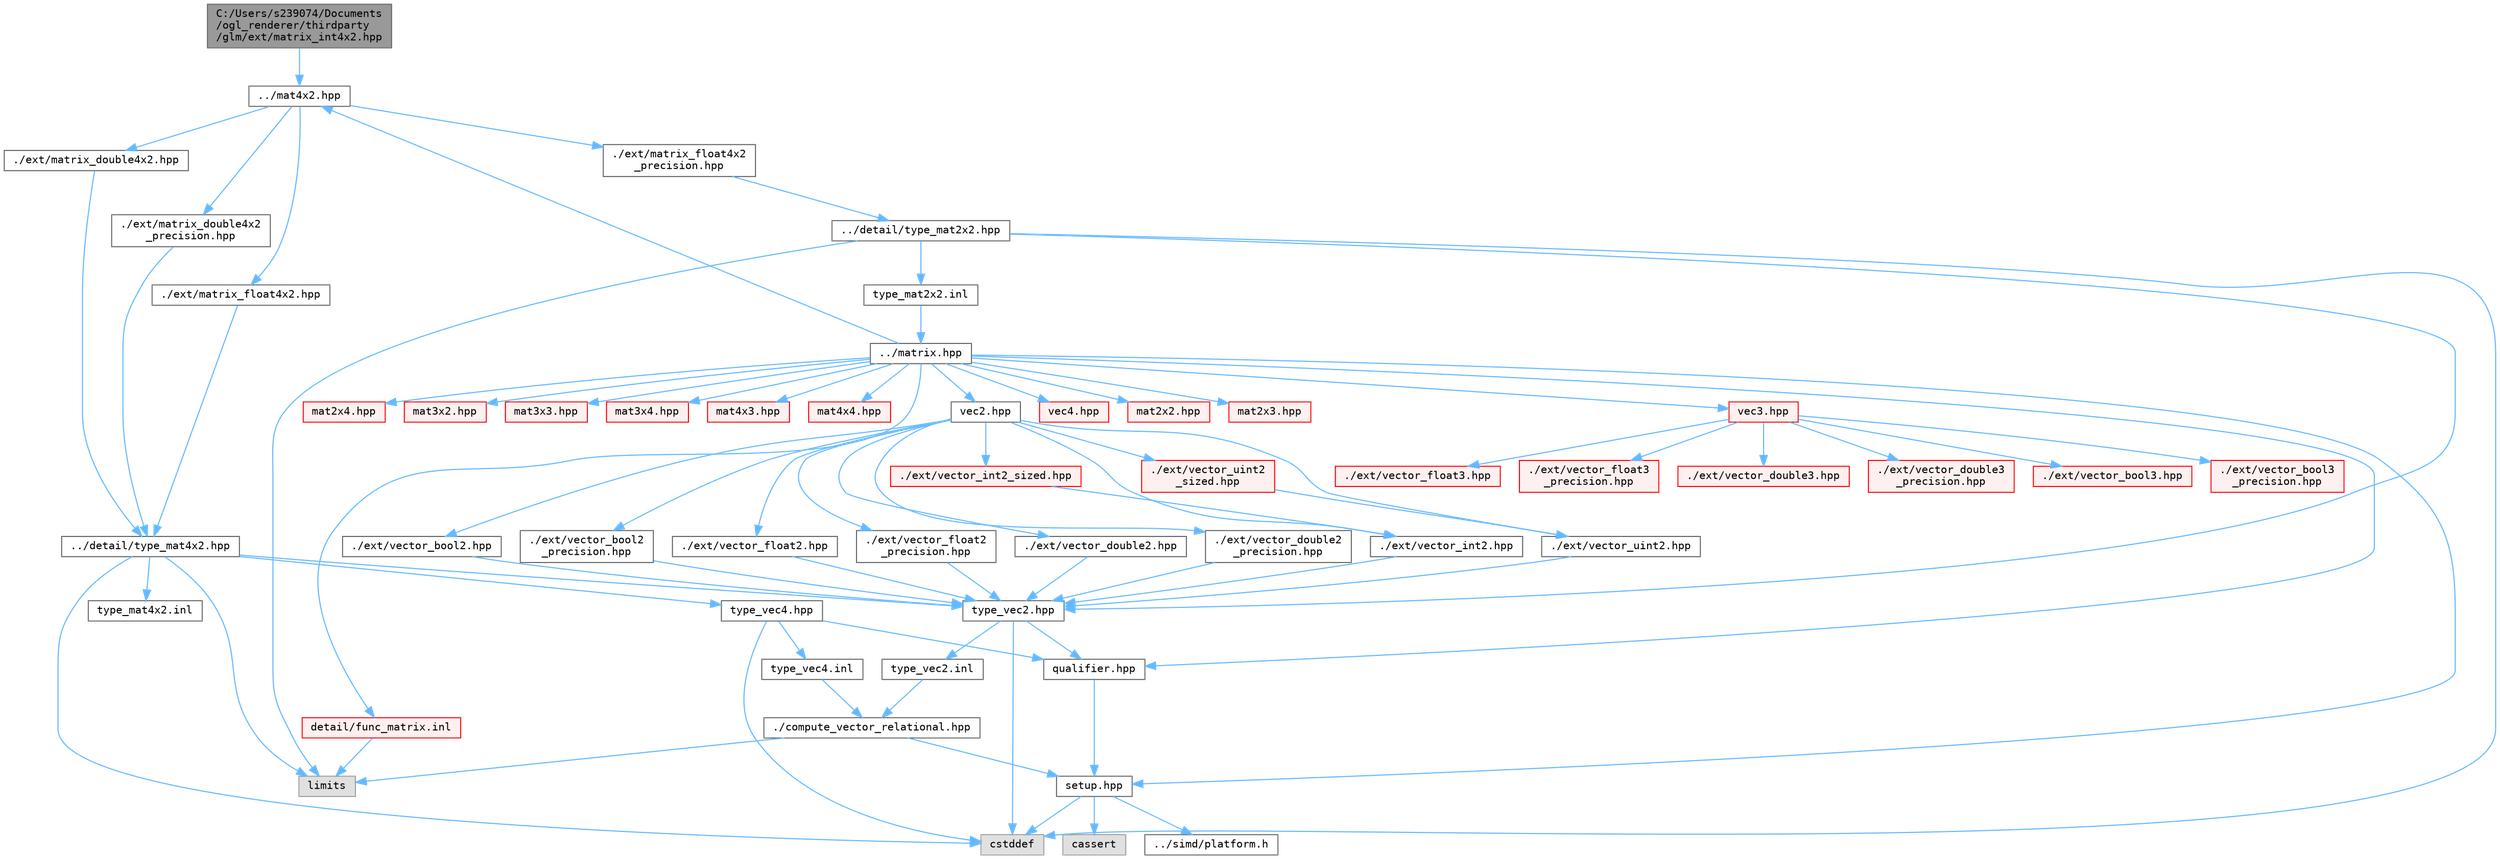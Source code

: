 digraph "C:/Users/s239074/Documents/ogl_renderer/thirdparty/glm/ext/matrix_int4x2.hpp"
{
 // LATEX_PDF_SIZE
  bgcolor="transparent";
  edge [fontname=Terminal,fontsize=10,labelfontname=Helvetica,labelfontsize=10];
  node [fontname=Terminal,fontsize=10,shape=box,height=0.2,width=0.4];
  Node1 [label="C:/Users/s239074/Documents\l/ogl_renderer/thirdparty\l/glm/ext/matrix_int4x2.hpp",height=0.2,width=0.4,color="gray40", fillcolor="grey60", style="filled", fontcolor="black",tooltip=" "];
  Node1 -> Node2 [color="steelblue1",style="solid"];
  Node2 [label="../mat4x2.hpp",height=0.2,width=0.4,color="grey40", fillcolor="white", style="filled",URL="$mat4x2_8hpp.html",tooltip=" "];
  Node2 -> Node3 [color="steelblue1",style="solid"];
  Node3 [label="./ext/matrix_double4x2.hpp",height=0.2,width=0.4,color="grey40", fillcolor="white", style="filled",URL="$matrix__double4x2_8hpp.html",tooltip=" "];
  Node3 -> Node4 [color="steelblue1",style="solid"];
  Node4 [label="../detail/type_mat4x2.hpp",height=0.2,width=0.4,color="grey40", fillcolor="white", style="filled",URL="$type__mat4x2_8hpp.html",tooltip=" "];
  Node4 -> Node5 [color="steelblue1",style="solid"];
  Node5 [label="type_vec2.hpp",height=0.2,width=0.4,color="grey40", fillcolor="white", style="filled",URL="$type__vec2_8hpp.html",tooltip=" "];
  Node5 -> Node6 [color="steelblue1",style="solid"];
  Node6 [label="qualifier.hpp",height=0.2,width=0.4,color="grey40", fillcolor="white", style="filled",URL="$qualifier_8hpp.html",tooltip=" "];
  Node6 -> Node7 [color="steelblue1",style="solid"];
  Node7 [label="setup.hpp",height=0.2,width=0.4,color="grey40", fillcolor="white", style="filled",URL="$setup_8hpp.html",tooltip=" "];
  Node7 -> Node8 [color="steelblue1",style="solid"];
  Node8 [label="cassert",height=0.2,width=0.4,color="grey60", fillcolor="#E0E0E0", style="filled",tooltip=" "];
  Node7 -> Node9 [color="steelblue1",style="solid"];
  Node9 [label="cstddef",height=0.2,width=0.4,color="grey60", fillcolor="#E0E0E0", style="filled",tooltip=" "];
  Node7 -> Node10 [color="steelblue1",style="solid"];
  Node10 [label="../simd/platform.h",height=0.2,width=0.4,color="grey40", fillcolor="white", style="filled",URL="$platform_8h.html",tooltip=" "];
  Node5 -> Node9 [color="steelblue1",style="solid"];
  Node5 -> Node11 [color="steelblue1",style="solid"];
  Node11 [label="type_vec2.inl",height=0.2,width=0.4,color="grey40", fillcolor="white", style="filled",URL="$type__vec2_8inl.html",tooltip=" "];
  Node11 -> Node12 [color="steelblue1",style="solid"];
  Node12 [label="./compute_vector_relational.hpp",height=0.2,width=0.4,color="grey40", fillcolor="white", style="filled",URL="$compute__vector__relational_8hpp.html",tooltip=" "];
  Node12 -> Node7 [color="steelblue1",style="solid"];
  Node12 -> Node13 [color="steelblue1",style="solid"];
  Node13 [label="limits",height=0.2,width=0.4,color="grey60", fillcolor="#E0E0E0", style="filled",tooltip=" "];
  Node4 -> Node14 [color="steelblue1",style="solid"];
  Node14 [label="type_vec4.hpp",height=0.2,width=0.4,color="grey40", fillcolor="white", style="filled",URL="$type__vec4_8hpp.html",tooltip=" "];
  Node14 -> Node6 [color="steelblue1",style="solid"];
  Node14 -> Node9 [color="steelblue1",style="solid"];
  Node14 -> Node15 [color="steelblue1",style="solid"];
  Node15 [label="type_vec4.inl",height=0.2,width=0.4,color="grey40", fillcolor="white", style="filled",URL="$type__vec4_8inl.html",tooltip=" "];
  Node15 -> Node12 [color="steelblue1",style="solid"];
  Node4 -> Node13 [color="steelblue1",style="solid"];
  Node4 -> Node9 [color="steelblue1",style="solid"];
  Node4 -> Node16 [color="steelblue1",style="solid"];
  Node16 [label="type_mat4x2.inl",height=0.2,width=0.4,color="grey40", fillcolor="white", style="filled",URL="$type__mat4x2_8inl.html",tooltip=" "];
  Node2 -> Node17 [color="steelblue1",style="solid"];
  Node17 [label="./ext/matrix_double4x2\l_precision.hpp",height=0.2,width=0.4,color="grey40", fillcolor="white", style="filled",URL="$matrix__double4x2__precision_8hpp.html",tooltip=" "];
  Node17 -> Node4 [color="steelblue1",style="solid"];
  Node2 -> Node18 [color="steelblue1",style="solid"];
  Node18 [label="./ext/matrix_float4x2.hpp",height=0.2,width=0.4,color="grey40", fillcolor="white", style="filled",URL="$matrix__float4x2_8hpp.html",tooltip=" "];
  Node18 -> Node4 [color="steelblue1",style="solid"];
  Node2 -> Node19 [color="steelblue1",style="solid"];
  Node19 [label="./ext/matrix_float4x2\l_precision.hpp",height=0.2,width=0.4,color="grey40", fillcolor="white", style="filled",URL="$matrix__float4x2__precision_8hpp.html",tooltip=" "];
  Node19 -> Node20 [color="steelblue1",style="solid"];
  Node20 [label="../detail/type_mat2x2.hpp",height=0.2,width=0.4,color="grey40", fillcolor="white", style="filled",URL="$type__mat2x2_8hpp.html",tooltip=" "];
  Node20 -> Node5 [color="steelblue1",style="solid"];
  Node20 -> Node13 [color="steelblue1",style="solid"];
  Node20 -> Node9 [color="steelblue1",style="solid"];
  Node20 -> Node21 [color="steelblue1",style="solid"];
  Node21 [label="type_mat2x2.inl",height=0.2,width=0.4,color="grey40", fillcolor="white", style="filled",URL="$type__mat2x2_8inl.html",tooltip=" "];
  Node21 -> Node22 [color="steelblue1",style="solid"];
  Node22 [label="../matrix.hpp",height=0.2,width=0.4,color="grey40", fillcolor="white", style="filled",URL="$matrix_8hpp.html",tooltip=" "];
  Node22 -> Node6 [color="steelblue1",style="solid"];
  Node22 -> Node7 [color="steelblue1",style="solid"];
  Node22 -> Node23 [color="steelblue1",style="solid"];
  Node23 [label="vec2.hpp",height=0.2,width=0.4,color="grey40", fillcolor="white", style="filled",URL="$vec2_8hpp.html",tooltip=" "];
  Node23 -> Node24 [color="steelblue1",style="solid"];
  Node24 [label="./ext/vector_bool2.hpp",height=0.2,width=0.4,color="grey40", fillcolor="white", style="filled",URL="$vector__bool2_8hpp.html",tooltip=" "];
  Node24 -> Node5 [color="steelblue1",style="solid"];
  Node23 -> Node25 [color="steelblue1",style="solid"];
  Node25 [label="./ext/vector_bool2\l_precision.hpp",height=0.2,width=0.4,color="grey40", fillcolor="white", style="filled",URL="$vector__bool2__precision_8hpp.html",tooltip=" "];
  Node25 -> Node5 [color="steelblue1",style="solid"];
  Node23 -> Node26 [color="steelblue1",style="solid"];
  Node26 [label="./ext/vector_float2.hpp",height=0.2,width=0.4,color="grey40", fillcolor="white", style="filled",URL="$vector__float2_8hpp.html",tooltip=" "];
  Node26 -> Node5 [color="steelblue1",style="solid"];
  Node23 -> Node27 [color="steelblue1",style="solid"];
  Node27 [label="./ext/vector_float2\l_precision.hpp",height=0.2,width=0.4,color="grey40", fillcolor="white", style="filled",URL="$vector__float2__precision_8hpp.html",tooltip=" "];
  Node27 -> Node5 [color="steelblue1",style="solid"];
  Node23 -> Node28 [color="steelblue1",style="solid"];
  Node28 [label="./ext/vector_double2.hpp",height=0.2,width=0.4,color="grey40", fillcolor="white", style="filled",URL="$vector__double2_8hpp.html",tooltip=" "];
  Node28 -> Node5 [color="steelblue1",style="solid"];
  Node23 -> Node29 [color="steelblue1",style="solid"];
  Node29 [label="./ext/vector_double2\l_precision.hpp",height=0.2,width=0.4,color="grey40", fillcolor="white", style="filled",URL="$vector__double2__precision_8hpp.html",tooltip=" "];
  Node29 -> Node5 [color="steelblue1",style="solid"];
  Node23 -> Node30 [color="steelblue1",style="solid"];
  Node30 [label="./ext/vector_int2.hpp",height=0.2,width=0.4,color="grey40", fillcolor="white", style="filled",URL="$vector__int2_8hpp.html",tooltip=" "];
  Node30 -> Node5 [color="steelblue1",style="solid"];
  Node23 -> Node31 [color="steelblue1",style="solid"];
  Node31 [label="./ext/vector_int2_sized.hpp",height=0.2,width=0.4,color="red", fillcolor="#FFF0F0", style="filled",URL="$vector__int2__sized_8hpp.html",tooltip=" "];
  Node31 -> Node30 [color="steelblue1",style="solid"];
  Node23 -> Node33 [color="steelblue1",style="solid"];
  Node33 [label="./ext/vector_uint2.hpp",height=0.2,width=0.4,color="grey40", fillcolor="white", style="filled",URL="$vector__uint2_8hpp.html",tooltip=" "];
  Node33 -> Node5 [color="steelblue1",style="solid"];
  Node23 -> Node34 [color="steelblue1",style="solid"];
  Node34 [label="./ext/vector_uint2\l_sized.hpp",height=0.2,width=0.4,color="red", fillcolor="#FFF0F0", style="filled",URL="$vector__uint2__sized_8hpp.html",tooltip=" "];
  Node34 -> Node33 [color="steelblue1",style="solid"];
  Node22 -> Node36 [color="steelblue1",style="solid"];
  Node36 [label="vec3.hpp",height=0.2,width=0.4,color="red", fillcolor="#FFF0F0", style="filled",URL="$vec3_8hpp.html",tooltip=" "];
  Node36 -> Node37 [color="steelblue1",style="solid"];
  Node37 [label="./ext/vector_bool3.hpp",height=0.2,width=0.4,color="red", fillcolor="#FFF0F0", style="filled",URL="$vector__bool3_8hpp.html",tooltip=" "];
  Node36 -> Node40 [color="steelblue1",style="solid"];
  Node40 [label="./ext/vector_bool3\l_precision.hpp",height=0.2,width=0.4,color="red", fillcolor="#FFF0F0", style="filled",URL="$vector__bool3__precision_8hpp.html",tooltip=" "];
  Node36 -> Node41 [color="steelblue1",style="solid"];
  Node41 [label="./ext/vector_float3.hpp",height=0.2,width=0.4,color="red", fillcolor="#FFF0F0", style="filled",URL="$vector__float3_8hpp.html",tooltip=" "];
  Node36 -> Node42 [color="steelblue1",style="solid"];
  Node42 [label="./ext/vector_float3\l_precision.hpp",height=0.2,width=0.4,color="red", fillcolor="#FFF0F0", style="filled",URL="$vector__float3__precision_8hpp.html",tooltip=" "];
  Node36 -> Node43 [color="steelblue1",style="solid"];
  Node43 [label="./ext/vector_double3.hpp",height=0.2,width=0.4,color="red", fillcolor="#FFF0F0", style="filled",URL="$vector__double3_8hpp.html",tooltip=" "];
  Node36 -> Node44 [color="steelblue1",style="solid"];
  Node44 [label="./ext/vector_double3\l_precision.hpp",height=0.2,width=0.4,color="red", fillcolor="#FFF0F0", style="filled",URL="$vector__double3__precision_8hpp.html",tooltip=" "];
  Node22 -> Node49 [color="steelblue1",style="solid"];
  Node49 [label="vec4.hpp",height=0.2,width=0.4,color="red", fillcolor="#FFF0F0", style="filled",URL="$vec4_8hpp.html",tooltip=" "];
  Node22 -> Node60 [color="steelblue1",style="solid"];
  Node60 [label="mat2x2.hpp",height=0.2,width=0.4,color="red", fillcolor="#FFF0F0", style="filled",URL="$mat2x2_8hpp.html",tooltip=" "];
  Node22 -> Node65 [color="steelblue1",style="solid"];
  Node65 [label="mat2x3.hpp",height=0.2,width=0.4,color="red", fillcolor="#FFF0F0", style="filled",URL="$mat2x3_8hpp.html",tooltip=" "];
  Node22 -> Node72 [color="steelblue1",style="solid"];
  Node72 [label="mat2x4.hpp",height=0.2,width=0.4,color="red", fillcolor="#FFF0F0", style="filled",URL="$mat2x4_8hpp.html",tooltip=" "];
  Node22 -> Node79 [color="steelblue1",style="solid"];
  Node79 [label="mat3x2.hpp",height=0.2,width=0.4,color="red", fillcolor="#FFF0F0", style="filled",URL="$mat3x2_8hpp.html",tooltip=" "];
  Node22 -> Node86 [color="steelblue1",style="solid"];
  Node86 [label="mat3x3.hpp",height=0.2,width=0.4,color="red", fillcolor="#FFF0F0", style="filled",URL="$mat3x3_8hpp.html",tooltip=" "];
  Node22 -> Node93 [color="steelblue1",style="solid"];
  Node93 [label="mat3x4.hpp",height=0.2,width=0.4,color="red", fillcolor="#FFF0F0", style="filled",URL="$mat3x4_8hpp.html",tooltip=" "];
  Node22 -> Node2 [color="steelblue1",style="solid"];
  Node22 -> Node100 [color="steelblue1",style="solid"];
  Node100 [label="mat4x3.hpp",height=0.2,width=0.4,color="red", fillcolor="#FFF0F0", style="filled",URL="$mat4x3_8hpp.html",tooltip=" "];
  Node22 -> Node107 [color="steelblue1",style="solid"];
  Node107 [label="mat4x4.hpp",height=0.2,width=0.4,color="red", fillcolor="#FFF0F0", style="filled",URL="$mat4x4_8hpp.html",tooltip=" "];
  Node22 -> Node114 [color="steelblue1",style="solid"];
  Node114 [label="detail/func_matrix.inl",height=0.2,width=0.4,color="red", fillcolor="#FFF0F0", style="filled",URL="$func__matrix_8inl.html",tooltip=" "];
  Node114 -> Node13 [color="steelblue1",style="solid"];
}
